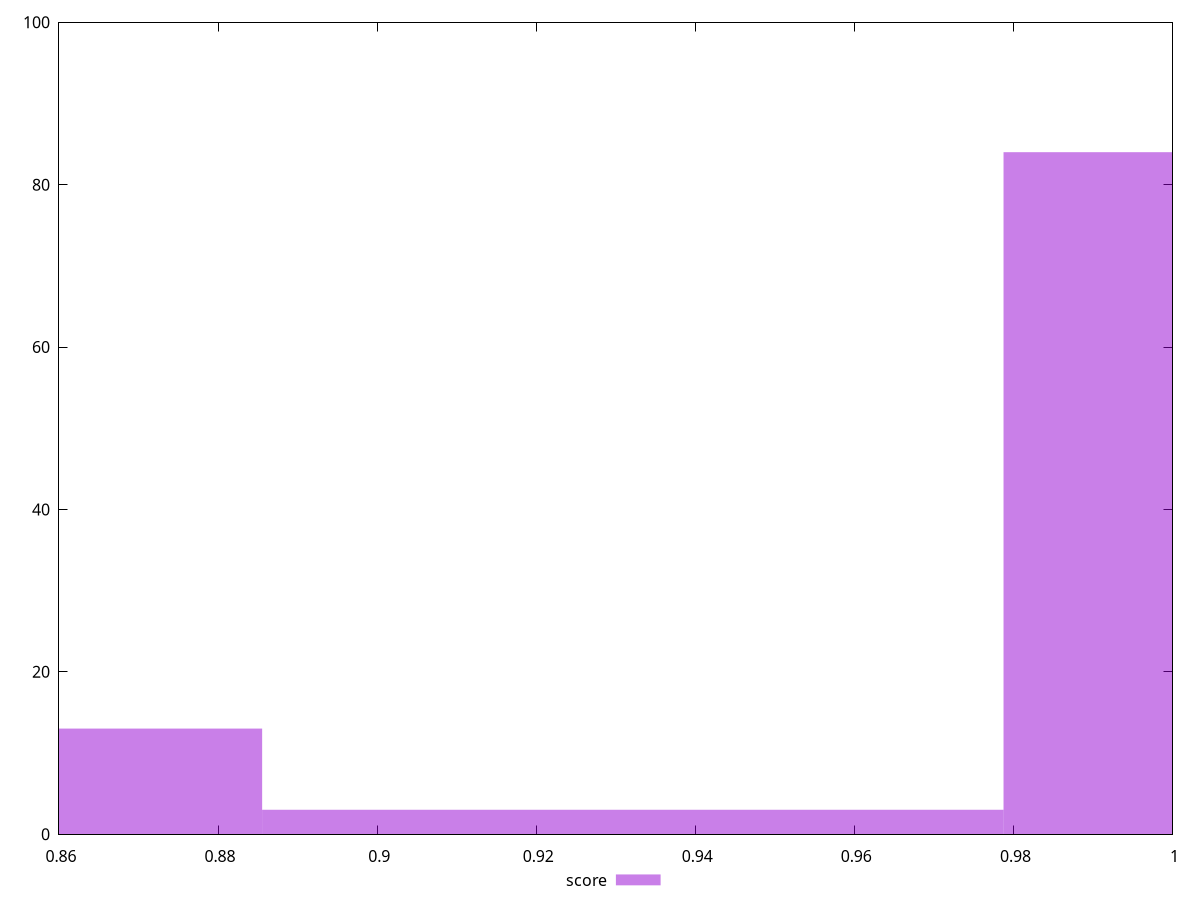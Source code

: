 reset

$score <<EOF
0.9321482411135615 3
1.0253630652249177 84
0.8389334170022054 13
EOF

set key outside below
set boxwidth 0.09321482411135615
set xrange [0.86:1]
set yrange [0:100]
set trange [0:100]
set style fill transparent solid 0.5 noborder
set terminal svg size 640, 490 enhanced background rgb 'white'
set output "report_00015_2021-02-09T16-11-33.973Z/unminified-javascript/samples/pages+cached/score/histogram.svg"

plot $score title "score" with boxes

reset
